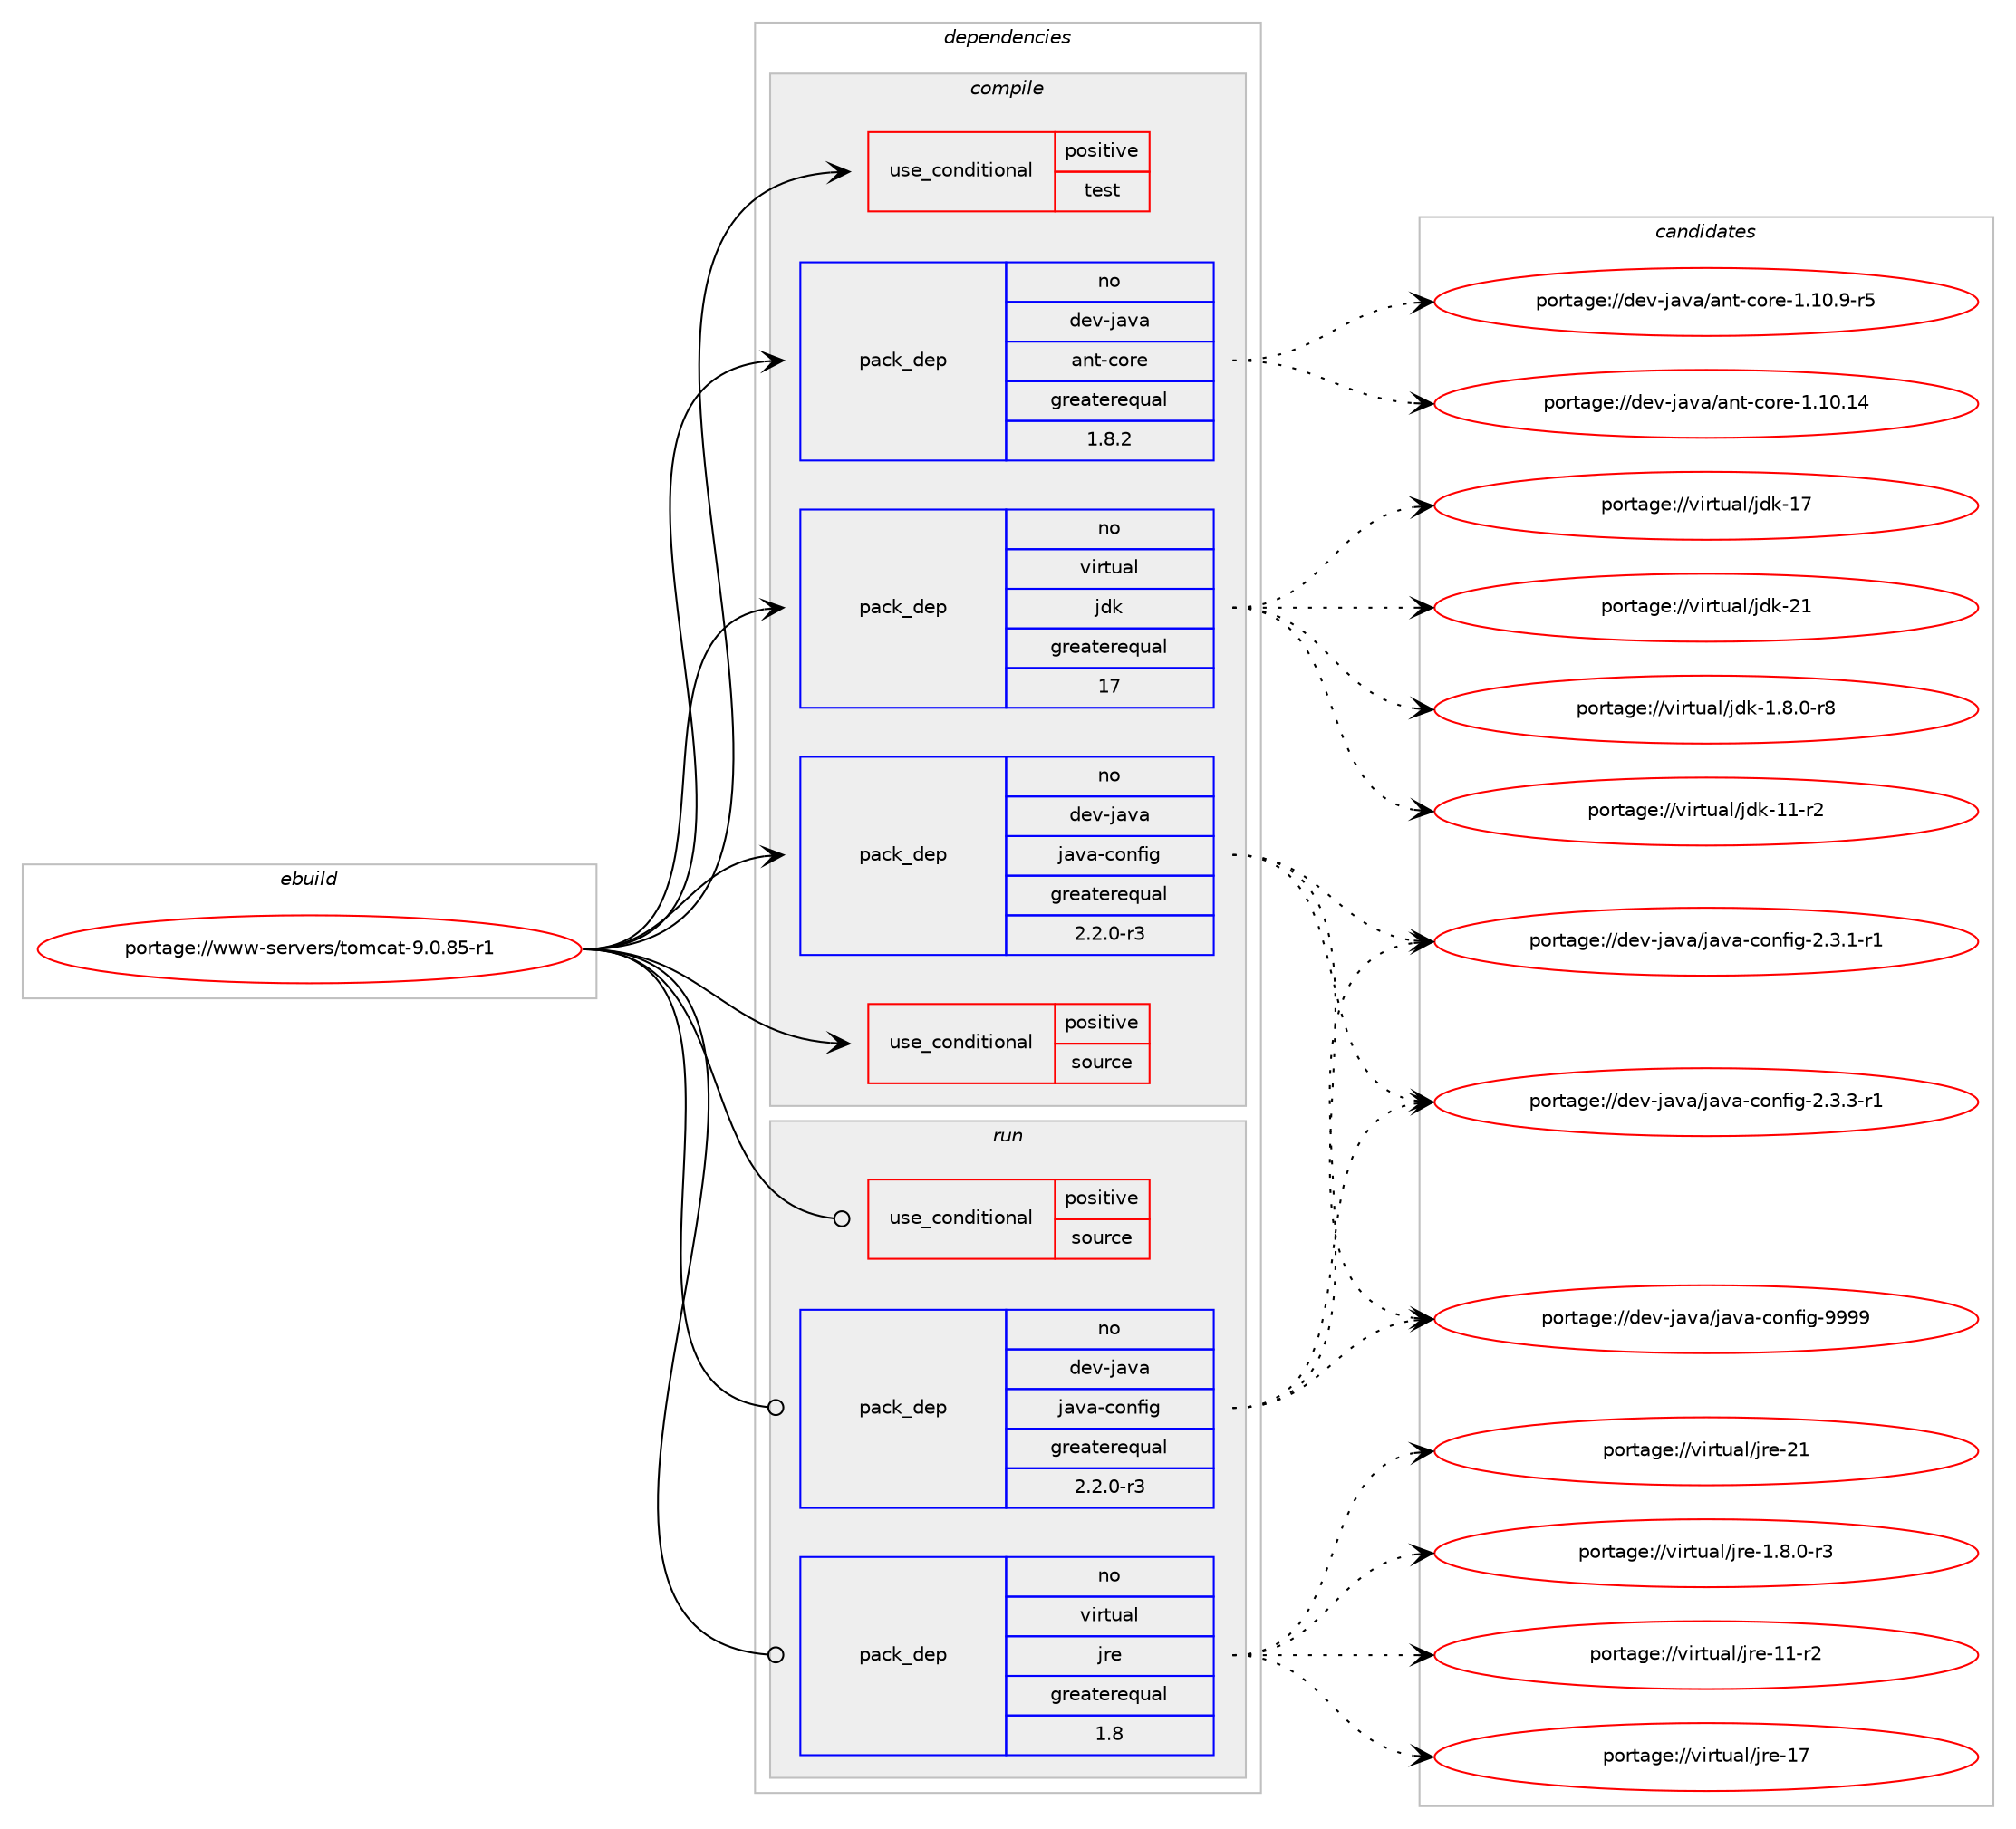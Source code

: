 digraph prolog {

# *************
# Graph options
# *************

newrank=true;
concentrate=true;
compound=true;
graph [rankdir=LR,fontname=Helvetica,fontsize=10,ranksep=1.5];#, ranksep=2.5, nodesep=0.2];
edge  [arrowhead=vee];
node  [fontname=Helvetica,fontsize=10];

# **********
# The ebuild
# **********

subgraph cluster_leftcol {
color=gray;
rank=same;
label=<<i>ebuild</i>>;
id [label="portage://www-servers/tomcat-9.0.85-r1", color=red, width=4, href="../www-servers/tomcat-9.0.85-r1.svg"];
}

# ****************
# The dependencies
# ****************

subgraph cluster_midcol {
color=gray;
label=<<i>dependencies</i>>;
subgraph cluster_compile {
fillcolor="#eeeeee";
style=filled;
label=<<i>compile</i>>;
subgraph cond12480 {
dependency18078 [label=<<TABLE BORDER="0" CELLBORDER="1" CELLSPACING="0" CELLPADDING="4"><TR><TD ROWSPAN="3" CELLPADDING="10">use_conditional</TD></TR><TR><TD>positive</TD></TR><TR><TD>source</TD></TR></TABLE>>, shape=none, color=red];
# *** BEGIN UNKNOWN DEPENDENCY TYPE (TODO) ***
# dependency18078 -> package_dependency(portage://www-servers/tomcat-9.0.85-r1,install,no,app-arch,zip,none,[,,],[],[])
# *** END UNKNOWN DEPENDENCY TYPE (TODO) ***

}
id:e -> dependency18078:w [weight=20,style="solid",arrowhead="vee"];
subgraph cond12481 {
dependency18079 [label=<<TABLE BORDER="0" CELLBORDER="1" CELLSPACING="0" CELLPADDING="4"><TR><TD ROWSPAN="3" CELLPADDING="10">use_conditional</TD></TR><TR><TD>positive</TD></TR><TR><TD>test</TD></TR></TABLE>>, shape=none, color=red];
# *** BEGIN UNKNOWN DEPENDENCY TYPE (TODO) ***
# dependency18079 -> package_dependency(portage://www-servers/tomcat-9.0.85-r1,install,no,dev-java,ant-junit,none,[,,],[],[])
# *** END UNKNOWN DEPENDENCY TYPE (TODO) ***

# *** BEGIN UNKNOWN DEPENDENCY TYPE (TODO) ***
# dependency18079 -> package_dependency(portage://www-servers/tomcat-9.0.85-r1,install,no,dev-java,easymock,none,[,,],[slot(3.2)],[])
# *** END UNKNOWN DEPENDENCY TYPE (TODO) ***

}
id:e -> dependency18079:w [weight=20,style="solid",arrowhead="vee"];
# *** BEGIN UNKNOWN DEPENDENCY TYPE (TODO) ***
# id -> package_dependency(portage://www-servers/tomcat-9.0.85-r1,install,no,app-admin,pwgen,none,[,,],[],[])
# *** END UNKNOWN DEPENDENCY TYPE (TODO) ***

subgraph pack5353 {
dependency18080 [label=<<TABLE BORDER="0" CELLBORDER="1" CELLSPACING="0" CELLPADDING="4" WIDTH="220"><TR><TD ROWSPAN="6" CELLPADDING="30">pack_dep</TD></TR><TR><TD WIDTH="110">no</TD></TR><TR><TD>dev-java</TD></TR><TR><TD>ant-core</TD></TR><TR><TD>greaterequal</TD></TR><TR><TD>1.8.2</TD></TR></TABLE>>, shape=none, color=blue];
}
id:e -> dependency18080:w [weight=20,style="solid",arrowhead="vee"];
# *** BEGIN UNKNOWN DEPENDENCY TYPE (TODO) ***
# id -> package_dependency(portage://www-servers/tomcat-9.0.85-r1,install,no,dev-java,ant-core,none,[,,],[],[])
# *** END UNKNOWN DEPENDENCY TYPE (TODO) ***

# *** BEGIN UNKNOWN DEPENDENCY TYPE (TODO) ***
# id -> package_dependency(portage://www-servers/tomcat-9.0.85-r1,install,no,dev-java,eclipse-ecj,none,[,,],[slot(4.15)],[])
# *** END UNKNOWN DEPENDENCY TYPE (TODO) ***

subgraph pack5354 {
dependency18081 [label=<<TABLE BORDER="0" CELLBORDER="1" CELLSPACING="0" CELLPADDING="4" WIDTH="220"><TR><TD ROWSPAN="6" CELLPADDING="30">pack_dep</TD></TR><TR><TD WIDTH="110">no</TD></TR><TR><TD>dev-java</TD></TR><TR><TD>java-config</TD></TR><TR><TD>greaterequal</TD></TR><TR><TD>2.2.0-r3</TD></TR></TABLE>>, shape=none, color=blue];
}
id:e -> dependency18081:w [weight=20,style="solid",arrowhead="vee"];
# *** BEGIN UNKNOWN DEPENDENCY TYPE (TODO) ***
# id -> package_dependency(portage://www-servers/tomcat-9.0.85-r1,install,no,dev-java,javatoolkit,none,[,,],[],[])
# *** END UNKNOWN DEPENDENCY TYPE (TODO) ***

# *** BEGIN UNKNOWN DEPENDENCY TYPE (TODO) ***
# id -> package_dependency(portage://www-servers/tomcat-9.0.85-r1,install,no,dev-java,jax-rpc-api,none,[,,],[slot(0)],[])
# *** END UNKNOWN DEPENDENCY TYPE (TODO) ***

# *** BEGIN UNKNOWN DEPENDENCY TYPE (TODO) ***
# id -> package_dependency(portage://www-servers/tomcat-9.0.85-r1,install,no,dev-java,wsdl4j,none,[,,],[slot(0)],[])
# *** END UNKNOWN DEPENDENCY TYPE (TODO) ***

subgraph pack5355 {
dependency18082 [label=<<TABLE BORDER="0" CELLBORDER="1" CELLSPACING="0" CELLPADDING="4" WIDTH="220"><TR><TD ROWSPAN="6" CELLPADDING="30">pack_dep</TD></TR><TR><TD WIDTH="110">no</TD></TR><TR><TD>virtual</TD></TR><TR><TD>jdk</TD></TR><TR><TD>greaterequal</TD></TR><TR><TD>17</TD></TR></TABLE>>, shape=none, color=blue];
}
id:e -> dependency18082:w [weight=20,style="solid",arrowhead="vee"];
}
subgraph cluster_compileandrun {
fillcolor="#eeeeee";
style=filled;
label=<<i>compile and run</i>>;
}
subgraph cluster_run {
fillcolor="#eeeeee";
style=filled;
label=<<i>run</i>>;
subgraph cond12482 {
dependency18083 [label=<<TABLE BORDER="0" CELLBORDER="1" CELLSPACING="0" CELLPADDING="4"><TR><TD ROWSPAN="3" CELLPADDING="10">use_conditional</TD></TR><TR><TD>positive</TD></TR><TR><TD>source</TD></TR></TABLE>>, shape=none, color=red];
# *** BEGIN UNKNOWN DEPENDENCY TYPE (TODO) ***
# dependency18083 -> package_dependency(portage://www-servers/tomcat-9.0.85-r1,run,no,app-arch,zip,none,[,,],[],[])
# *** END UNKNOWN DEPENDENCY TYPE (TODO) ***

}
id:e -> dependency18083:w [weight=20,style="solid",arrowhead="odot"];
# *** BEGIN UNKNOWN DEPENDENCY TYPE (TODO) ***
# id -> package_dependency(portage://www-servers/tomcat-9.0.85-r1,run,no,acct-group,tomcat,none,[,,],[],[])
# *** END UNKNOWN DEPENDENCY TYPE (TODO) ***

# *** BEGIN UNKNOWN DEPENDENCY TYPE (TODO) ***
# id -> package_dependency(portage://www-servers/tomcat-9.0.85-r1,run,no,acct-user,tomcat,none,[,,],[],[])
# *** END UNKNOWN DEPENDENCY TYPE (TODO) ***

# *** BEGIN UNKNOWN DEPENDENCY TYPE (TODO) ***
# id -> package_dependency(portage://www-servers/tomcat-9.0.85-r1,run,no,dev-java,eclipse-ecj,none,[,,],[slot(4.15)],[])
# *** END UNKNOWN DEPENDENCY TYPE (TODO) ***

subgraph pack5356 {
dependency18084 [label=<<TABLE BORDER="0" CELLBORDER="1" CELLSPACING="0" CELLPADDING="4" WIDTH="220"><TR><TD ROWSPAN="6" CELLPADDING="30">pack_dep</TD></TR><TR><TD WIDTH="110">no</TD></TR><TR><TD>dev-java</TD></TR><TR><TD>java-config</TD></TR><TR><TD>greaterequal</TD></TR><TR><TD>2.2.0-r3</TD></TR></TABLE>>, shape=none, color=blue];
}
id:e -> dependency18084:w [weight=20,style="solid",arrowhead="odot"];
# *** BEGIN UNKNOWN DEPENDENCY TYPE (TODO) ***
# id -> package_dependency(portage://www-servers/tomcat-9.0.85-r1,run,no,dev-java,jax-rpc-api,none,[,,],[slot(0)],[])
# *** END UNKNOWN DEPENDENCY TYPE (TODO) ***

# *** BEGIN UNKNOWN DEPENDENCY TYPE (TODO) ***
# id -> package_dependency(portage://www-servers/tomcat-9.0.85-r1,run,no,dev-java,wsdl4j,none,[,,],[slot(0)],[])
# *** END UNKNOWN DEPENDENCY TYPE (TODO) ***

subgraph pack5357 {
dependency18085 [label=<<TABLE BORDER="0" CELLBORDER="1" CELLSPACING="0" CELLPADDING="4" WIDTH="220"><TR><TD ROWSPAN="6" CELLPADDING="30">pack_dep</TD></TR><TR><TD WIDTH="110">no</TD></TR><TR><TD>virtual</TD></TR><TR><TD>jre</TD></TR><TR><TD>greaterequal</TD></TR><TR><TD>1.8</TD></TR></TABLE>>, shape=none, color=blue];
}
id:e -> dependency18085:w [weight=20,style="solid",arrowhead="odot"];
}
}

# **************
# The candidates
# **************

subgraph cluster_choices {
rank=same;
color=gray;
label=<<i>candidates</i>>;

subgraph choice5353 {
color=black;
nodesep=1;
choice100101118451069711897479711011645991111141014549464948464952 [label="portage://dev-java/ant-core-1.10.14", color=red, width=4,href="../dev-java/ant-core-1.10.14.svg"];
choice10010111845106971189747971101164599111114101454946494846574511453 [label="portage://dev-java/ant-core-1.10.9-r5", color=red, width=4,href="../dev-java/ant-core-1.10.9-r5.svg"];
dependency18080:e -> choice100101118451069711897479711011645991111141014549464948464952:w [style=dotted,weight="100"];
dependency18080:e -> choice10010111845106971189747971101164599111114101454946494846574511453:w [style=dotted,weight="100"];
}
subgraph choice5354 {
color=black;
nodesep=1;
choice10010111845106971189747106971189745991111101021051034550465146494511449 [label="portage://dev-java/java-config-2.3.1-r1", color=red, width=4,href="../dev-java/java-config-2.3.1-r1.svg"];
choice10010111845106971189747106971189745991111101021051034550465146514511449 [label="portage://dev-java/java-config-2.3.3-r1", color=red, width=4,href="../dev-java/java-config-2.3.3-r1.svg"];
choice10010111845106971189747106971189745991111101021051034557575757 [label="portage://dev-java/java-config-9999", color=red, width=4,href="../dev-java/java-config-9999.svg"];
dependency18081:e -> choice10010111845106971189747106971189745991111101021051034550465146494511449:w [style=dotted,weight="100"];
dependency18081:e -> choice10010111845106971189747106971189745991111101021051034550465146514511449:w [style=dotted,weight="100"];
dependency18081:e -> choice10010111845106971189747106971189745991111101021051034557575757:w [style=dotted,weight="100"];
}
subgraph choice5355 {
color=black;
nodesep=1;
choice11810511411611797108471061001074549465646484511456 [label="portage://virtual/jdk-1.8.0-r8", color=red, width=4,href="../virtual/jdk-1.8.0-r8.svg"];
choice11810511411611797108471061001074549494511450 [label="portage://virtual/jdk-11-r2", color=red, width=4,href="../virtual/jdk-11-r2.svg"];
choice1181051141161179710847106100107454955 [label="portage://virtual/jdk-17", color=red, width=4,href="../virtual/jdk-17.svg"];
choice1181051141161179710847106100107455049 [label="portage://virtual/jdk-21", color=red, width=4,href="../virtual/jdk-21.svg"];
dependency18082:e -> choice11810511411611797108471061001074549465646484511456:w [style=dotted,weight="100"];
dependency18082:e -> choice11810511411611797108471061001074549494511450:w [style=dotted,weight="100"];
dependency18082:e -> choice1181051141161179710847106100107454955:w [style=dotted,weight="100"];
dependency18082:e -> choice1181051141161179710847106100107455049:w [style=dotted,weight="100"];
}
subgraph choice5356 {
color=black;
nodesep=1;
choice10010111845106971189747106971189745991111101021051034550465146494511449 [label="portage://dev-java/java-config-2.3.1-r1", color=red, width=4,href="../dev-java/java-config-2.3.1-r1.svg"];
choice10010111845106971189747106971189745991111101021051034550465146514511449 [label="portage://dev-java/java-config-2.3.3-r1", color=red, width=4,href="../dev-java/java-config-2.3.3-r1.svg"];
choice10010111845106971189747106971189745991111101021051034557575757 [label="portage://dev-java/java-config-9999", color=red, width=4,href="../dev-java/java-config-9999.svg"];
dependency18084:e -> choice10010111845106971189747106971189745991111101021051034550465146494511449:w [style=dotted,weight="100"];
dependency18084:e -> choice10010111845106971189747106971189745991111101021051034550465146514511449:w [style=dotted,weight="100"];
dependency18084:e -> choice10010111845106971189747106971189745991111101021051034557575757:w [style=dotted,weight="100"];
}
subgraph choice5357 {
color=black;
nodesep=1;
choice11810511411611797108471061141014549465646484511451 [label="portage://virtual/jre-1.8.0-r3", color=red, width=4,href="../virtual/jre-1.8.0-r3.svg"];
choice11810511411611797108471061141014549494511450 [label="portage://virtual/jre-11-r2", color=red, width=4,href="../virtual/jre-11-r2.svg"];
choice1181051141161179710847106114101454955 [label="portage://virtual/jre-17", color=red, width=4,href="../virtual/jre-17.svg"];
choice1181051141161179710847106114101455049 [label="portage://virtual/jre-21", color=red, width=4,href="../virtual/jre-21.svg"];
dependency18085:e -> choice11810511411611797108471061141014549465646484511451:w [style=dotted,weight="100"];
dependency18085:e -> choice11810511411611797108471061141014549494511450:w [style=dotted,weight="100"];
dependency18085:e -> choice1181051141161179710847106114101454955:w [style=dotted,weight="100"];
dependency18085:e -> choice1181051141161179710847106114101455049:w [style=dotted,weight="100"];
}
}

}
